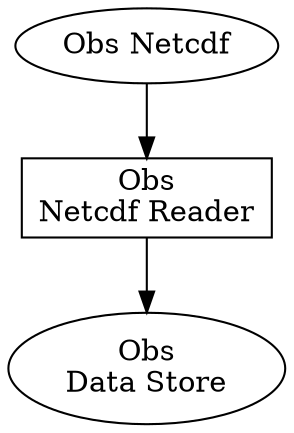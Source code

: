 digraph NcdiagFlow
  {
  obs_netcdf [ shape=ellipse, label="Obs Netcdf" ];
  obs_reader [ shape=box, label="Obs\nNetcdf Reader" ];
  obs_store  [ shape=ellipse, label="Obs\nData Store" ];

  obs_netcdf -> obs_reader -> obs_store;
  }
